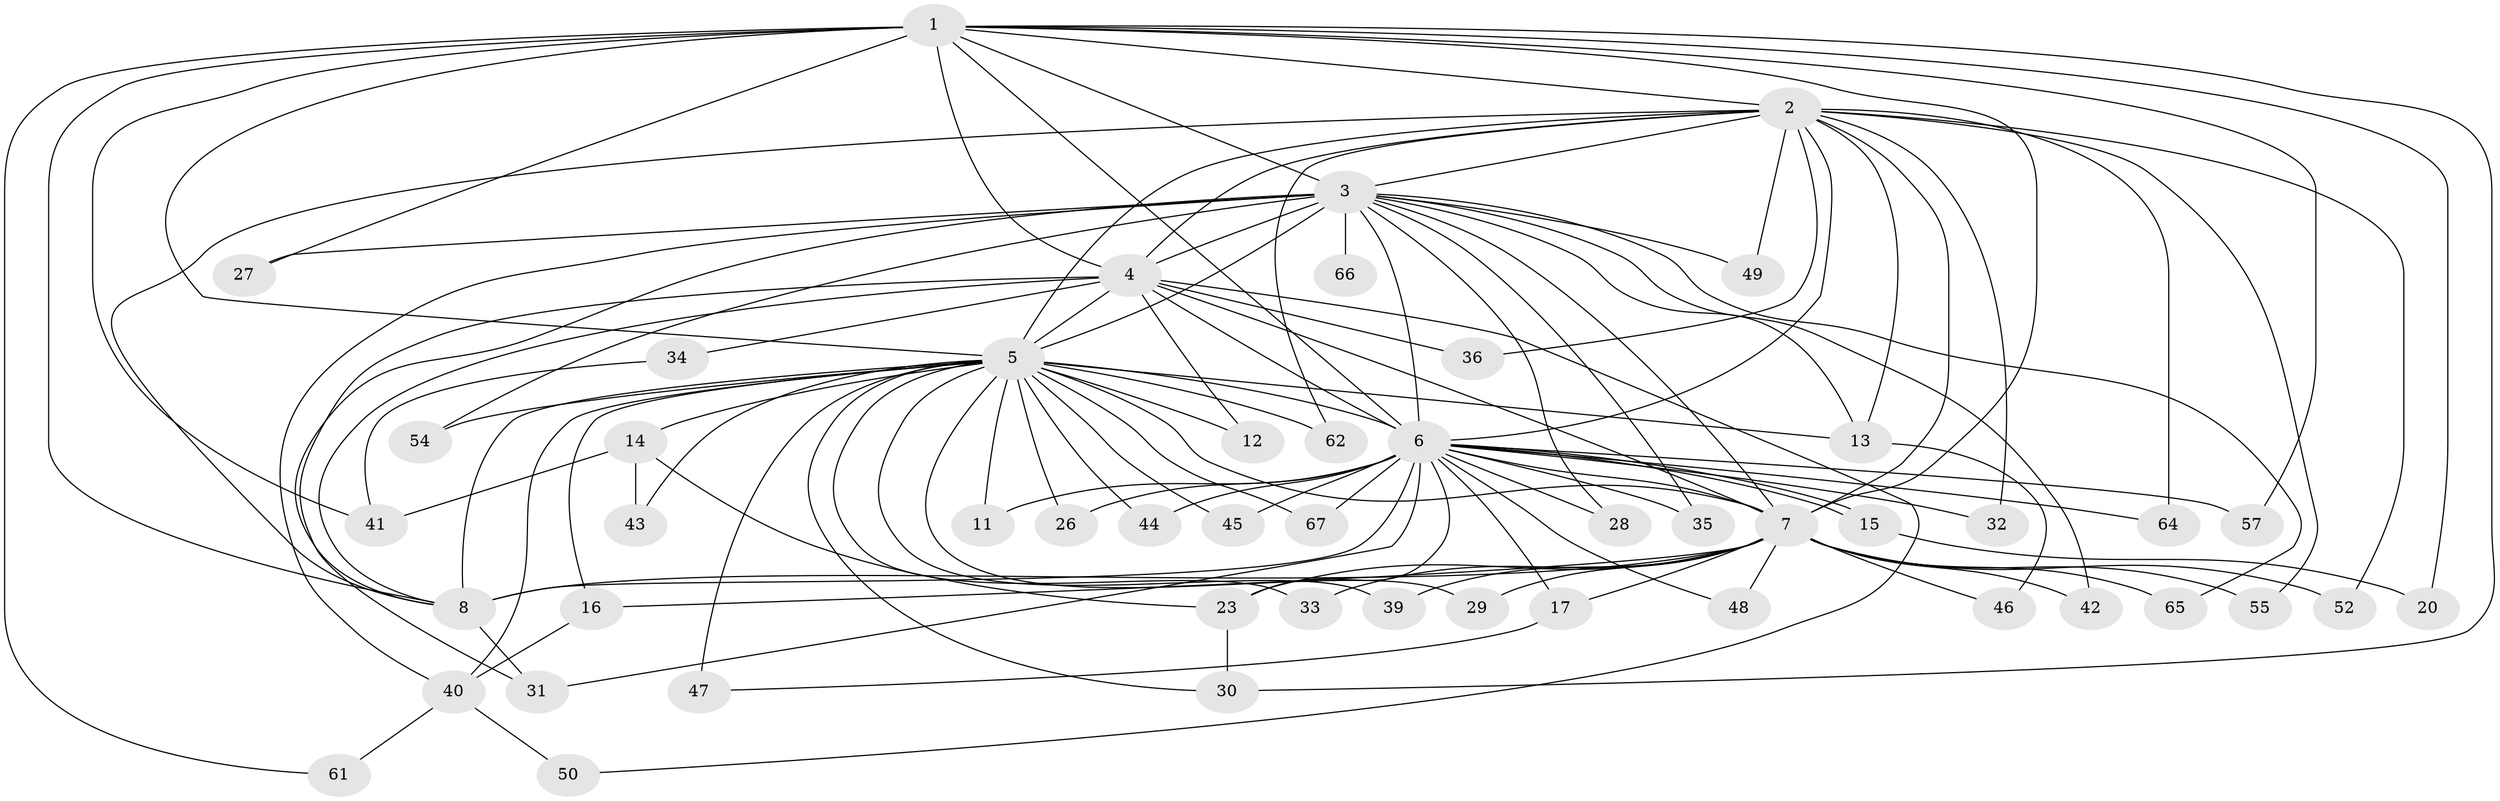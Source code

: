 // original degree distribution, {16: 0.029850746268656716, 18: 0.014925373134328358, 20: 0.014925373134328358, 10: 0.014925373134328358, 21: 0.014925373134328358, 28: 0.014925373134328358, 24: 0.014925373134328358, 11: 0.014925373134328358, 19: 0.014925373134328358, 3: 0.208955223880597, 2: 0.5970149253731343, 5: 0.014925373134328358, 4: 0.029850746268656716}
// Generated by graph-tools (version 1.1) at 2025/41/03/06/25 10:41:42]
// undirected, 50 vertices, 115 edges
graph export_dot {
graph [start="1"]
  node [color=gray90,style=filled];
  1 [super="+53"];
  2 [super="+21"];
  3 [super="+19"];
  4 [super="+9"];
  5 [super="+10"];
  6 [super="+37"];
  7 [super="+24"];
  8 [super="+22"];
  11 [super="+58"];
  12;
  13 [super="+18"];
  14 [super="+56"];
  15;
  16 [super="+25"];
  17;
  20;
  23 [super="+63"];
  26;
  27;
  28;
  29;
  30 [super="+51"];
  31 [super="+38"];
  32;
  33;
  34;
  35;
  36;
  39;
  40 [super="+60"];
  41;
  42;
  43;
  44;
  45;
  46;
  47 [super="+59"];
  48;
  49;
  50;
  52;
  54;
  55;
  57;
  61;
  62;
  64;
  65;
  66;
  67;
  1 -- 2;
  1 -- 3;
  1 -- 4 [weight=3];
  1 -- 5 [weight=2];
  1 -- 6;
  1 -- 7;
  1 -- 8;
  1 -- 20;
  1 -- 27;
  1 -- 41;
  1 -- 57;
  1 -- 61;
  1 -- 30;
  2 -- 3;
  2 -- 4 [weight=2];
  2 -- 5 [weight=2];
  2 -- 6 [weight=2];
  2 -- 7;
  2 -- 8;
  2 -- 32;
  2 -- 36;
  2 -- 49;
  2 -- 52;
  2 -- 55;
  2 -- 62;
  2 -- 64;
  2 -- 13;
  3 -- 4 [weight=2];
  3 -- 5 [weight=2];
  3 -- 6 [weight=2];
  3 -- 7;
  3 -- 8;
  3 -- 13;
  3 -- 27;
  3 -- 28;
  3 -- 35;
  3 -- 42;
  3 -- 49;
  3 -- 54;
  3 -- 65;
  3 -- 66 [weight=2];
  3 -- 40;
  4 -- 5 [weight=4];
  4 -- 6 [weight=3];
  4 -- 7 [weight=2];
  4 -- 8 [weight=2];
  4 -- 34;
  4 -- 36;
  4 -- 12;
  4 -- 50;
  4 -- 31;
  5 -- 6 [weight=2];
  5 -- 7 [weight=2];
  5 -- 8 [weight=3];
  5 -- 11 [weight=2];
  5 -- 12;
  5 -- 29;
  5 -- 30;
  5 -- 44;
  5 -- 45;
  5 -- 47 [weight=2];
  5 -- 54;
  5 -- 62;
  5 -- 67;
  5 -- 33;
  5 -- 39;
  5 -- 40;
  5 -- 43;
  5 -- 13;
  5 -- 14;
  5 -- 16;
  5 -- 26;
  6 -- 7;
  6 -- 8;
  6 -- 11;
  6 -- 15;
  6 -- 15;
  6 -- 17;
  6 -- 23;
  6 -- 26;
  6 -- 28;
  6 -- 31;
  6 -- 32;
  6 -- 35;
  6 -- 44;
  6 -- 45;
  6 -- 48;
  6 -- 57;
  6 -- 64;
  6 -- 67;
  7 -- 8;
  7 -- 16 [weight=2];
  7 -- 17;
  7 -- 29;
  7 -- 33;
  7 -- 39;
  7 -- 42;
  7 -- 46;
  7 -- 48;
  7 -- 52;
  7 -- 55;
  7 -- 65;
  7 -- 23;
  8 -- 31;
  13 -- 46;
  14 -- 23;
  14 -- 43;
  14 -- 41;
  15 -- 20;
  16 -- 40;
  17 -- 47;
  23 -- 30;
  34 -- 41;
  40 -- 50;
  40 -- 61;
}
